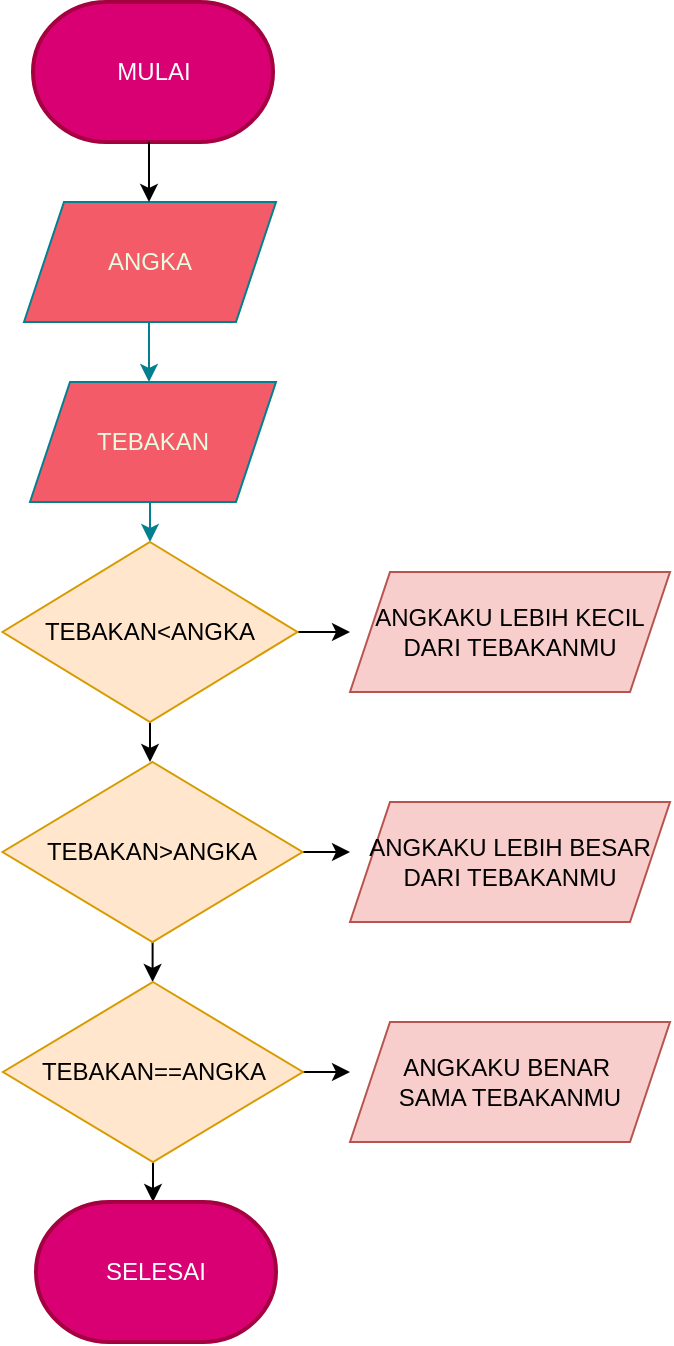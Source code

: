 <mxfile version="22.0.4" type="github" pages="2">
  <diagram id="C5RBs43oDa-KdzZeNtuy" name="Page-1">
    <mxGraphModel dx="880" dy="1646" grid="1" gridSize="10" guides="1" tooltips="1" connect="1" arrows="1" fold="1" page="1" pageScale="1" pageWidth="827" pageHeight="1169" background="#ffffff" math="0" shadow="0">
      <root>
        <mxCell id="WIyWlLk6GJQsqaUBKTNV-0" />
        <mxCell id="WIyWlLk6GJQsqaUBKTNV-1" parent="WIyWlLk6GJQsqaUBKTNV-0" />
        <mxCell id="HrzaIf_IH9iEVoSADTzL-5" value="" style="endArrow=classic;html=1;rounded=0;labelBackgroundColor=none;strokeColor=#028090;fontColor=default;" parent="WIyWlLk6GJQsqaUBKTNV-1" edge="1">
          <mxGeometry width="50" height="50" relative="1" as="geometry">
            <mxPoint x="420" y="220" as="sourcePoint" />
            <mxPoint x="420" y="240" as="targetPoint" />
          </mxGeometry>
        </mxCell>
        <mxCell id="HrzaIf_IH9iEVoSADTzL-11" value="TEBAKAN " style="shape=parallelogram;perimeter=parallelogramPerimeter;whiteSpace=wrap;html=1;fixedSize=1;fillColor=#F45B69;strokeColor=#028090;labelBackgroundColor=none;fontColor=#E4FDE1;" parent="WIyWlLk6GJQsqaUBKTNV-1" vertex="1">
          <mxGeometry x="360" y="160" width="123" height="60" as="geometry" />
        </mxCell>
        <mxCell id="HrzaIf_IH9iEVoSADTzL-14" value="ANGKA" style="shape=parallelogram;perimeter=parallelogramPerimeter;whiteSpace=wrap;html=1;fixedSize=1;fillColor=#F45B69;strokeColor=#028090;labelBackgroundColor=none;fontColor=#E4FDE1;" parent="WIyWlLk6GJQsqaUBKTNV-1" vertex="1">
          <mxGeometry x="357" y="70" width="126" height="60" as="geometry" />
        </mxCell>
        <mxCell id="HrzaIf_IH9iEVoSADTzL-15" value="MULAI" style="strokeWidth=2;html=1;shape=mxgraph.flowchart.terminator;whiteSpace=wrap;fillColor=#d80073;strokeColor=#A50040;labelBackgroundColor=none;fontColor=#ffffff;" parent="WIyWlLk6GJQsqaUBKTNV-1" vertex="1">
          <mxGeometry x="361.5" y="-30" width="120" height="70" as="geometry" />
        </mxCell>
        <mxCell id="HrzaIf_IH9iEVoSADTzL-26" value="" style="endArrow=classic;html=1;rounded=0;labelBackgroundColor=none;strokeColor=#028090;fontColor=default;" parent="WIyWlLk6GJQsqaUBKTNV-1" edge="1">
          <mxGeometry width="50" height="50" relative="1" as="geometry">
            <mxPoint x="419.5" y="130" as="sourcePoint" />
            <mxPoint x="419.5" y="160" as="targetPoint" />
          </mxGeometry>
        </mxCell>
        <mxCell id="QkFxCU-j41izBrfkj6ST-11" style="edgeStyle=orthogonalEdgeStyle;rounded=0;orthogonalLoop=1;jettySize=auto;html=1;exitX=1;exitY=0.5;exitDx=0;exitDy=0;" edge="1" parent="WIyWlLk6GJQsqaUBKTNV-1" source="QkFxCU-j41izBrfkj6ST-0">
          <mxGeometry relative="1" as="geometry">
            <mxPoint x="520" y="285" as="targetPoint" />
          </mxGeometry>
        </mxCell>
        <mxCell id="QkFxCU-j41izBrfkj6ST-12" style="edgeStyle=orthogonalEdgeStyle;rounded=0;orthogonalLoop=1;jettySize=auto;html=1;exitX=0.5;exitY=1;exitDx=0;exitDy=0;" edge="1" parent="WIyWlLk6GJQsqaUBKTNV-1" source="QkFxCU-j41izBrfkj6ST-0">
          <mxGeometry relative="1" as="geometry">
            <mxPoint x="420" y="350" as="targetPoint" />
          </mxGeometry>
        </mxCell>
        <mxCell id="QkFxCU-j41izBrfkj6ST-0" value="TEBAKAN&amp;lt;ANGKA" style="rhombus;whiteSpace=wrap;html=1;fillColor=#ffe6cc;strokeColor=#d79b00;" vertex="1" parent="WIyWlLk6GJQsqaUBKTNV-1">
          <mxGeometry x="346.25" y="240" width="147.5" height="90" as="geometry" />
        </mxCell>
        <mxCell id="QkFxCU-j41izBrfkj6ST-3" value="" style="endArrow=classic;html=1;rounded=0;" edge="1" parent="WIyWlLk6GJQsqaUBKTNV-1">
          <mxGeometry width="50" height="50" relative="1" as="geometry">
            <mxPoint x="419.5" y="40" as="sourcePoint" />
            <mxPoint x="419.5" y="70" as="targetPoint" />
          </mxGeometry>
        </mxCell>
        <mxCell id="QkFxCU-j41izBrfkj6ST-14" style="edgeStyle=orthogonalEdgeStyle;rounded=0;orthogonalLoop=1;jettySize=auto;html=1;" edge="1" parent="WIyWlLk6GJQsqaUBKTNV-1" source="QkFxCU-j41izBrfkj6ST-13">
          <mxGeometry relative="1" as="geometry">
            <mxPoint x="520" y="395" as="targetPoint" />
          </mxGeometry>
        </mxCell>
        <mxCell id="QkFxCU-j41izBrfkj6ST-15" style="edgeStyle=orthogonalEdgeStyle;rounded=0;orthogonalLoop=1;jettySize=auto;html=1;" edge="1" parent="WIyWlLk6GJQsqaUBKTNV-1" source="QkFxCU-j41izBrfkj6ST-13">
          <mxGeometry relative="1" as="geometry">
            <mxPoint x="421.25" y="460" as="targetPoint" />
          </mxGeometry>
        </mxCell>
        <mxCell id="QkFxCU-j41izBrfkj6ST-13" value="TEBAKAN&amp;gt;ANGKA" style="rhombus;whiteSpace=wrap;html=1;fillColor=#ffe6cc;strokeColor=#d79b00;" vertex="1" parent="WIyWlLk6GJQsqaUBKTNV-1">
          <mxGeometry x="346.25" y="350" width="150" height="90" as="geometry" />
        </mxCell>
        <mxCell id="QkFxCU-j41izBrfkj6ST-17" style="edgeStyle=orthogonalEdgeStyle;rounded=0;orthogonalLoop=1;jettySize=auto;html=1;" edge="1" parent="WIyWlLk6GJQsqaUBKTNV-1" source="QkFxCU-j41izBrfkj6ST-16">
          <mxGeometry relative="1" as="geometry">
            <mxPoint x="520" y="505" as="targetPoint" />
          </mxGeometry>
        </mxCell>
        <mxCell id="QkFxCU-j41izBrfkj6ST-24" style="edgeStyle=orthogonalEdgeStyle;rounded=0;orthogonalLoop=1;jettySize=auto;html=1;" edge="1" parent="WIyWlLk6GJQsqaUBKTNV-1" source="QkFxCU-j41izBrfkj6ST-16">
          <mxGeometry relative="1" as="geometry">
            <mxPoint x="421.5" y="570" as="targetPoint" />
          </mxGeometry>
        </mxCell>
        <mxCell id="QkFxCU-j41izBrfkj6ST-16" value="TEBAKAN==ANGKA" style="rhombus;whiteSpace=wrap;html=1;fillColor=#ffe6cc;strokeColor=#d79b00;" vertex="1" parent="WIyWlLk6GJQsqaUBKTNV-1">
          <mxGeometry x="346.5" y="460" width="150" height="90" as="geometry" />
        </mxCell>
        <mxCell id="QkFxCU-j41izBrfkj6ST-19" value="ANGKAKU LEBIH KECIL&lt;br&gt;DARI TEBAKANMU" style="shape=parallelogram;perimeter=parallelogramPerimeter;whiteSpace=wrap;html=1;fixedSize=1;fillColor=#f8cecc;strokeColor=#b85450;" vertex="1" parent="WIyWlLk6GJQsqaUBKTNV-1">
          <mxGeometry x="520" y="255" width="160" height="60" as="geometry" />
        </mxCell>
        <mxCell id="QkFxCU-j41izBrfkj6ST-20" value="ANGKAKU LEBIH BESAR&lt;br&gt;DARI TEBAKANMU" style="shape=parallelogram;perimeter=parallelogramPerimeter;whiteSpace=wrap;html=1;fixedSize=1;fillColor=#f8cecc;strokeColor=#b85450;" vertex="1" parent="WIyWlLk6GJQsqaUBKTNV-1">
          <mxGeometry x="520" y="370" width="160" height="60" as="geometry" />
        </mxCell>
        <mxCell id="QkFxCU-j41izBrfkj6ST-21" value="ANGKAKU BENAR&amp;nbsp;&lt;br&gt;SAMA TEBAKANMU" style="shape=parallelogram;perimeter=parallelogramPerimeter;whiteSpace=wrap;html=1;fixedSize=1;fillColor=#f8cecc;strokeColor=#b85450;" vertex="1" parent="WIyWlLk6GJQsqaUBKTNV-1">
          <mxGeometry x="520" y="480" width="160" height="60" as="geometry" />
        </mxCell>
        <mxCell id="QkFxCU-j41izBrfkj6ST-22" value="SELESAI" style="strokeWidth=2;html=1;shape=mxgraph.flowchart.terminator;whiteSpace=wrap;fillColor=#d80073;fontColor=#ffffff;strokeColor=#A50040;" vertex="1" parent="WIyWlLk6GJQsqaUBKTNV-1">
          <mxGeometry x="363" y="570" width="120" height="70" as="geometry" />
        </mxCell>
      </root>
    </mxGraphModel>
  </diagram>
  <diagram id="BOSkU-qHlc70rgqqxEbP" name="Halaman-2">
    <mxGraphModel dx="140" dy="597" grid="0" gridSize="10" guides="1" tooltips="1" connect="1" arrows="1" fold="1" page="0" pageScale="1" pageWidth="827" pageHeight="1169" math="0" shadow="0">
      <root>
        <mxCell id="0" />
        <mxCell id="1" parent="0" />
      </root>
    </mxGraphModel>
  </diagram>
</mxfile>
